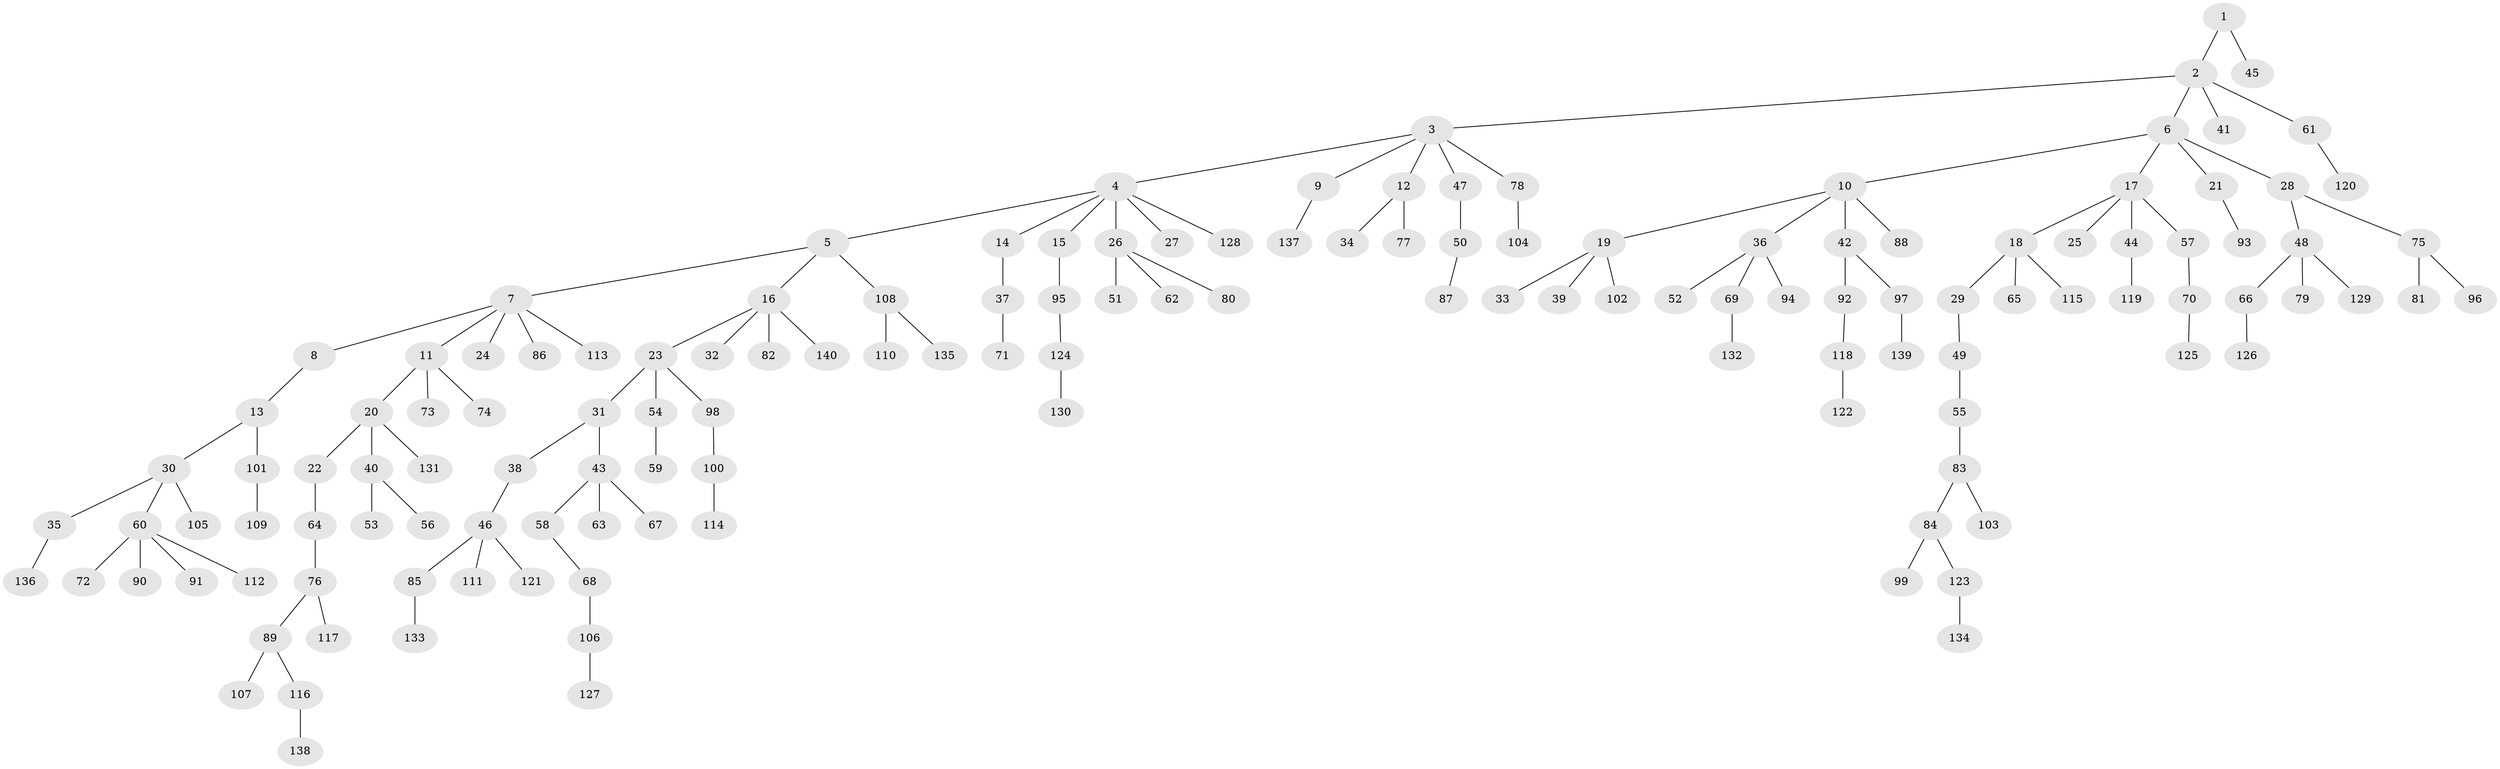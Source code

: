 // coarse degree distribution, {1: 0.7857142857142857, 13: 0.017857142857142856, 6: 0.017857142857142856, 2: 0.125, 4: 0.017857142857142856, 3: 0.017857142857142856, 26: 0.017857142857142856}
// Generated by graph-tools (version 1.1) at 2025/55/03/04/25 21:55:40]
// undirected, 140 vertices, 139 edges
graph export_dot {
graph [start="1"]
  node [color=gray90,style=filled];
  1;
  2;
  3;
  4;
  5;
  6;
  7;
  8;
  9;
  10;
  11;
  12;
  13;
  14;
  15;
  16;
  17;
  18;
  19;
  20;
  21;
  22;
  23;
  24;
  25;
  26;
  27;
  28;
  29;
  30;
  31;
  32;
  33;
  34;
  35;
  36;
  37;
  38;
  39;
  40;
  41;
  42;
  43;
  44;
  45;
  46;
  47;
  48;
  49;
  50;
  51;
  52;
  53;
  54;
  55;
  56;
  57;
  58;
  59;
  60;
  61;
  62;
  63;
  64;
  65;
  66;
  67;
  68;
  69;
  70;
  71;
  72;
  73;
  74;
  75;
  76;
  77;
  78;
  79;
  80;
  81;
  82;
  83;
  84;
  85;
  86;
  87;
  88;
  89;
  90;
  91;
  92;
  93;
  94;
  95;
  96;
  97;
  98;
  99;
  100;
  101;
  102;
  103;
  104;
  105;
  106;
  107;
  108;
  109;
  110;
  111;
  112;
  113;
  114;
  115;
  116;
  117;
  118;
  119;
  120;
  121;
  122;
  123;
  124;
  125;
  126;
  127;
  128;
  129;
  130;
  131;
  132;
  133;
  134;
  135;
  136;
  137;
  138;
  139;
  140;
  1 -- 2;
  1 -- 45;
  2 -- 3;
  2 -- 6;
  2 -- 41;
  2 -- 61;
  3 -- 4;
  3 -- 9;
  3 -- 12;
  3 -- 47;
  3 -- 78;
  4 -- 5;
  4 -- 14;
  4 -- 15;
  4 -- 26;
  4 -- 27;
  4 -- 128;
  5 -- 7;
  5 -- 16;
  5 -- 108;
  6 -- 10;
  6 -- 17;
  6 -- 21;
  6 -- 28;
  7 -- 8;
  7 -- 11;
  7 -- 24;
  7 -- 86;
  7 -- 113;
  8 -- 13;
  9 -- 137;
  10 -- 19;
  10 -- 36;
  10 -- 42;
  10 -- 88;
  11 -- 20;
  11 -- 73;
  11 -- 74;
  12 -- 34;
  12 -- 77;
  13 -- 30;
  13 -- 101;
  14 -- 37;
  15 -- 95;
  16 -- 23;
  16 -- 32;
  16 -- 82;
  16 -- 140;
  17 -- 18;
  17 -- 25;
  17 -- 44;
  17 -- 57;
  18 -- 29;
  18 -- 65;
  18 -- 115;
  19 -- 33;
  19 -- 39;
  19 -- 102;
  20 -- 22;
  20 -- 40;
  20 -- 131;
  21 -- 93;
  22 -- 64;
  23 -- 31;
  23 -- 54;
  23 -- 98;
  26 -- 51;
  26 -- 62;
  26 -- 80;
  28 -- 48;
  28 -- 75;
  29 -- 49;
  30 -- 35;
  30 -- 60;
  30 -- 105;
  31 -- 38;
  31 -- 43;
  35 -- 136;
  36 -- 52;
  36 -- 69;
  36 -- 94;
  37 -- 71;
  38 -- 46;
  40 -- 53;
  40 -- 56;
  42 -- 92;
  42 -- 97;
  43 -- 58;
  43 -- 63;
  43 -- 67;
  44 -- 119;
  46 -- 85;
  46 -- 111;
  46 -- 121;
  47 -- 50;
  48 -- 66;
  48 -- 79;
  48 -- 129;
  49 -- 55;
  50 -- 87;
  54 -- 59;
  55 -- 83;
  57 -- 70;
  58 -- 68;
  60 -- 72;
  60 -- 90;
  60 -- 91;
  60 -- 112;
  61 -- 120;
  64 -- 76;
  66 -- 126;
  68 -- 106;
  69 -- 132;
  70 -- 125;
  75 -- 81;
  75 -- 96;
  76 -- 89;
  76 -- 117;
  78 -- 104;
  83 -- 84;
  83 -- 103;
  84 -- 99;
  84 -- 123;
  85 -- 133;
  89 -- 107;
  89 -- 116;
  92 -- 118;
  95 -- 124;
  97 -- 139;
  98 -- 100;
  100 -- 114;
  101 -- 109;
  106 -- 127;
  108 -- 110;
  108 -- 135;
  116 -- 138;
  118 -- 122;
  123 -- 134;
  124 -- 130;
}
